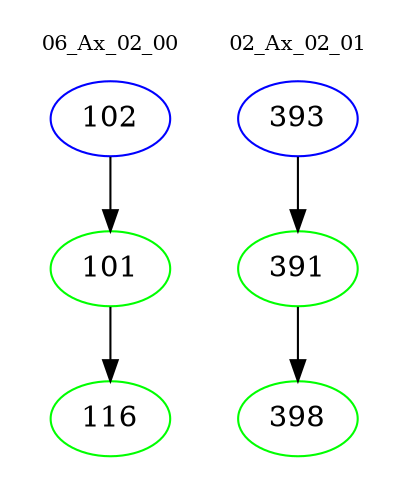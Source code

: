 digraph{
subgraph cluster_0 {
color = white
label = "06_Ax_02_00";
fontsize=10;
T0_102 [label="102", color="blue"]
T0_102 -> T0_101 [color="black"]
T0_101 [label="101", color="green"]
T0_101 -> T0_116 [color="black"]
T0_116 [label="116", color="green"]
}
subgraph cluster_1 {
color = white
label = "02_Ax_02_01";
fontsize=10;
T1_393 [label="393", color="blue"]
T1_393 -> T1_391 [color="black"]
T1_391 [label="391", color="green"]
T1_391 -> T1_398 [color="black"]
T1_398 [label="398", color="green"]
}
}

